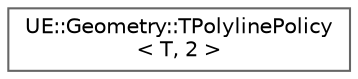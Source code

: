 digraph "Graphical Class Hierarchy"
{
 // INTERACTIVE_SVG=YES
 // LATEX_PDF_SIZE
  bgcolor="transparent";
  edge [fontname=Helvetica,fontsize=10,labelfontname=Helvetica,labelfontsize=10];
  node [fontname=Helvetica,fontsize=10,shape=box,height=0.2,width=0.4];
  rankdir="LR";
  Node0 [id="Node000000",label="UE::Geometry::TPolylinePolicy\l\< T, 2 \>",height=0.2,width=0.4,color="grey40", fillcolor="white", style="filled",URL="$da/d48/classUE_1_1Geometry_1_1TPolylinePolicy_3_01T_00_012_01_4.html",tooltip=" "];
}

